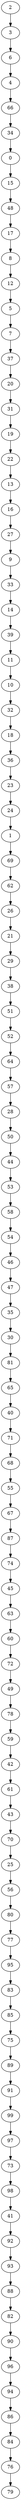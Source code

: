 digraph {
  0;
  1;
  2;
  3;
  4;
  5;
  6;
  7;
  8;
  9;
  10;
  11;
  12;
  13;
  14;
  15;
  16;
  17;
  18;
  19;
  20;
  21;
  22;
  23;
  24;
  25;
  26;
  27;
  28;
  29;
  30;
  31;
  32;
  33;
  34;
  35;
  36;
  37;
  38;
  39;
  40;
  41;
  42;
  43;
  44;
  45;
  46;
  47;
  48;
  49;
  50;
  51;
  52;
  53;
  54;
  55;
  56;
  57;
  58;
  59;
  60;
  61;
  62;
  63;
  64;
  65;
  66;
  67;
  68;
  69;
  70;
  71;
  72;
  73;
  74;
  75;
  76;
  77;
  78;
  79;
  80;
  81;
  82;
  83;
  84;
  85;
  86;
  87;
  88;
  89;
  90;
  91;
  92;
  93;
  94;
  95;
  96;
  97;
  98;
  99;
  2 -> 3;
  3 -> 6;
  6 -> 4;
  4 -> 66;
  66 -> 34;
  34 -> 0;
  0 -> 15;
  15 -> 48;
  48 -> 17;
  17 -> 8;
  8 -> 12;
  12 -> 5;
  5 -> 7;
  7 -> 37;
  37 -> 20;
  20 -> 31;
  31 -> 19;
  19 -> 22;
  22 -> 13;
  13 -> 16;
  16 -> 27;
  27 -> 9;
  9 -> 33;
  33 -> 14;
  14 -> 39;
  39 -> 11;
  11 -> 10;
  10 -> 32;
  32 -> 18;
  18 -> 36;
  36 -> 23;
  23 -> 24;
  24 -> 1;
  1 -> 69;
  69 -> 62;
  62 -> 26;
  26 -> 21;
  21 -> 29;
  29 -> 38;
  38 -> 51;
  51 -> 52;
  52 -> 64;
  64 -> 57;
  57 -> 28;
  28 -> 50;
  50 -> 44;
  44 -> 53;
  53 -> 58;
  58 -> 54;
  54 -> 46;
  46 -> 47;
  47 -> 35;
  35 -> 30;
  30 -> 81;
  81 -> 65;
  65 -> 40;
  40 -> 71;
  71 -> 68;
  68 -> 55;
  55 -> 67;
  67 -> 87;
  87 -> 74;
  74 -> 45;
  45 -> 63;
  63 -> 60;
  60 -> 72;
  72 -> 49;
  49 -> 78;
  78 -> 59;
  59 -> 42;
  42 -> 61;
  61 -> 43;
  43 -> 70;
  70 -> 25;
  25 -> 56;
  56 -> 80;
  80 -> 77;
  77 -> 95;
  95 -> 83;
  83 -> 85;
  85 -> 75;
  75 -> 89;
  89 -> 91;
  91 -> 99;
  99 -> 97;
  97 -> 73;
  73 -> 98;
  98 -> 41;
  41 -> 92;
  92 -> 93;
  93 -> 88;
  88 -> 82;
  82 -> 90;
  90 -> 96;
  96 -> 94;
  94 -> 86;
  86 -> 84;
  84 -> 76;
  76 -> 79;
}